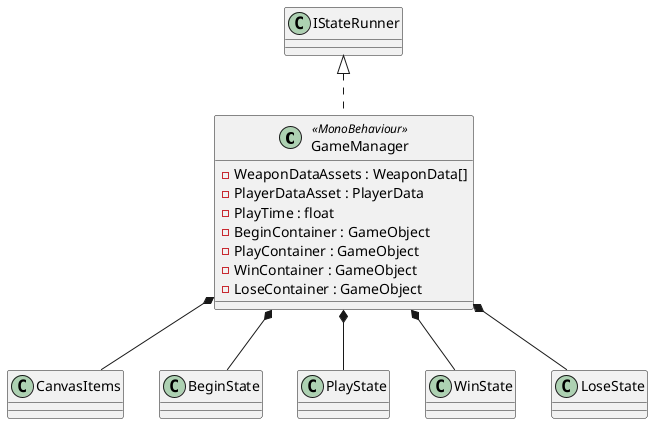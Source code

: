 @startuml
class GameManager <<MonoBehaviour>> {
    - WeaponDataAssets : WeaponData[]
    - PlayerDataAsset : PlayerData
    - PlayTime : float
    - BeginContainer : GameObject
    - PlayContainer : GameObject
    - WinContainer : GameObject
    - LoseContainer : GameObject
}
/'[SerializeField] private WeaponData[] WeaponDataAssets;
      [SerializeField] private PlayerData PlayerDataAsset;
      [SerializeField] private EnemyData EnemyDataAsset;
      [SerializeField] private float PlayTime;
      [SerializeField] private GameObject BeginContainer;
      [SerializeField] private GameObject PlayContainer;
      [SerializeField] private GameObject WinContainer;
      [SerializeField] private GameObject LoseContainer;'/
IStateRunner <|.. GameManager
'GameManager *-- StateMachine
GameManager *-- CanvasItems
GameManager *-- BeginState
GameManager *-- PlayState
GameManager *-- WinState
GameManager *-- LoseState
@enduml
